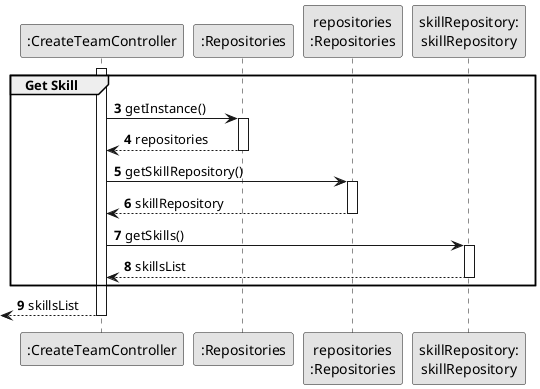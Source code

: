 @startuml
skinparam monochrome true
skinparam packageStyle rectangle
skinparam shadowing false

participant ":CreateTeamController" as CTRL
participant ":Repositories" as RepositorySingleton
participant "repositories\n:Repositories" as PLAT
participant "skillRepository:\nskillRepository" as SkillRepository

autonumber 3


activate CTRL
    group Get Skill

            CTRL -> RepositorySingleton : getInstance()
            activate RepositorySingleton

                RepositorySingleton --> CTRL: repositories
            deactivate RepositorySingleton

            CTRL -> PLAT : getSkillRepository()
            activate PLAT

                PLAT --> CTRL: skillRepository
            deactivate PLAT

            CTRL -> SkillRepository : getSkills()
            activate SkillRepository

                SkillRepository --> CTRL : skillsList
            deactivate SkillRepository


    end group

    <-- CTRL : skillsList

deactivate CTRL


@enduml